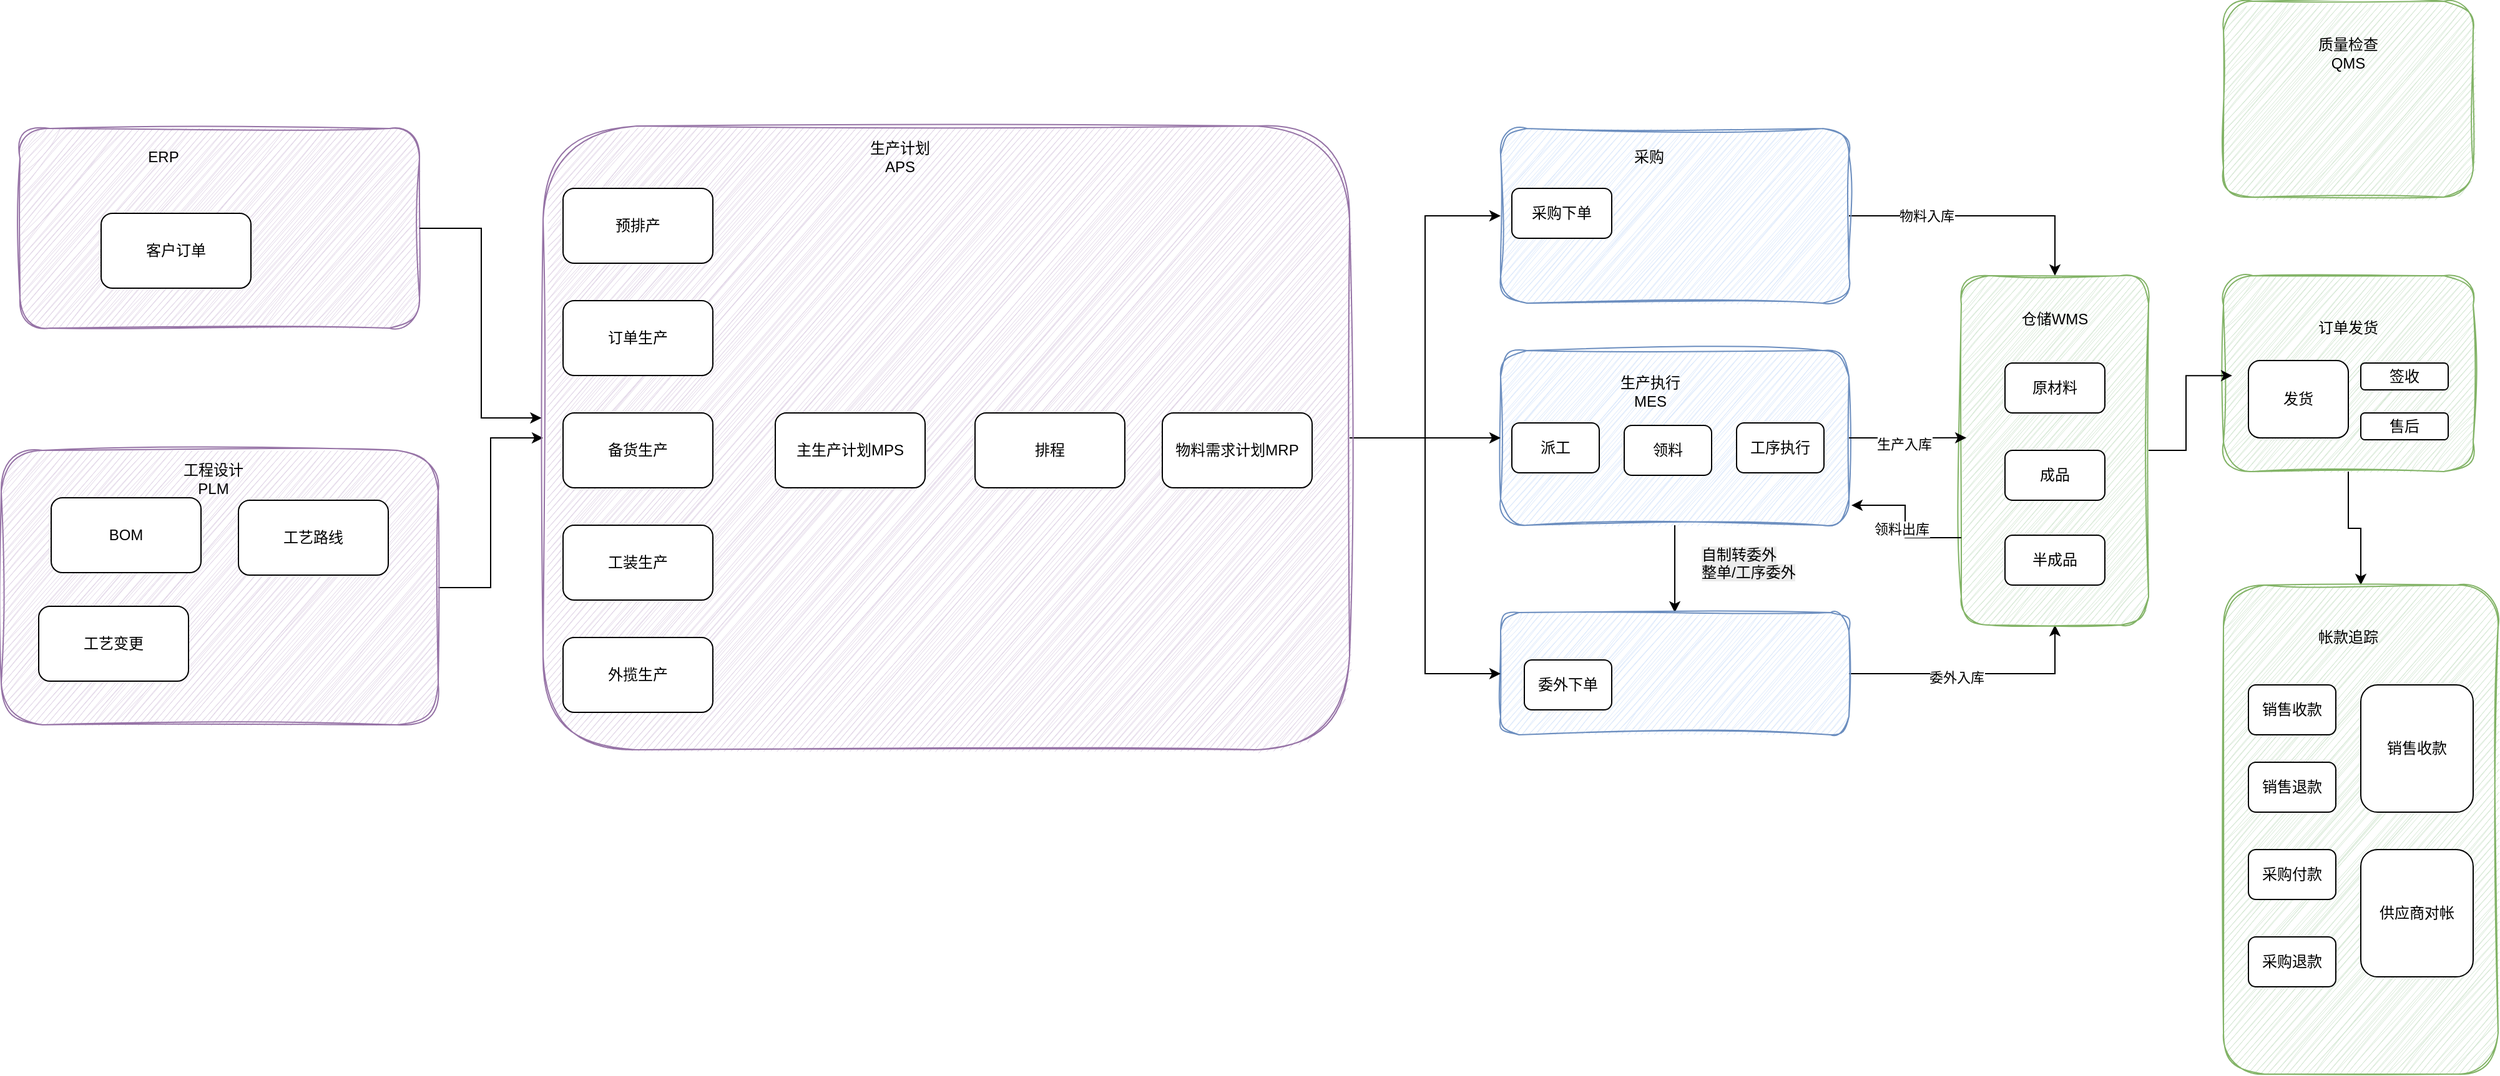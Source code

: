 <mxfile version="27.1.5">
  <diagram name="第 1 页" id="P-wkzjx2k7ZGJkpA4Eae">
    <mxGraphModel dx="2885" dy="1116" grid="1" gridSize="10" guides="1" tooltips="1" connect="1" arrows="1" fold="1" page="1" pageScale="1" pageWidth="827" pageHeight="1169" math="0" shadow="0">
      <root>
        <mxCell id="0" />
        <mxCell id="1" parent="0" />
        <mxCell id="Gtzy-uiWqUcAj5QwXKWF-51" value="" style="rounded=1;whiteSpace=wrap;html=1;sketch=1;curveFitting=1;jiggle=2;fillColor=#e1d5e7;strokeColor=#9673a6;" vertex="1" parent="1">
          <mxGeometry x="-65" y="182" width="320" height="160" as="geometry" />
        </mxCell>
        <mxCell id="Gtzy-uiWqUcAj5QwXKWF-56" style="edgeStyle=orthogonalEdgeStyle;rounded=0;orthogonalLoop=1;jettySize=auto;html=1;exitX=1;exitY=0.5;exitDx=0;exitDy=0;entryX=0;entryY=0.5;entryDx=0;entryDy=0;" edge="1" parent="1" source="Gtzy-uiWqUcAj5QwXKWF-52" target="Gtzy-uiWqUcAj5QwXKWF-11">
          <mxGeometry relative="1" as="geometry" />
        </mxCell>
        <mxCell id="Gtzy-uiWqUcAj5QwXKWF-52" value="" style="rounded=1;whiteSpace=wrap;html=1;sketch=1;curveFitting=1;jiggle=2;fillColor=#e1d5e7;strokeColor=#9673a6;" vertex="1" parent="1">
          <mxGeometry x="-80" y="440" width="350" height="220" as="geometry" />
        </mxCell>
        <mxCell id="Gtzy-uiWqUcAj5QwXKWF-46" style="edgeStyle=orthogonalEdgeStyle;rounded=0;orthogonalLoop=1;jettySize=auto;html=1;exitX=1;exitY=0.5;exitDx=0;exitDy=0;entryX=0.5;entryY=0;entryDx=0;entryDy=0;" edge="1" parent="1" source="Gtzy-uiWqUcAj5QwXKWF-17" target="Gtzy-uiWqUcAj5QwXKWF-27">
          <mxGeometry relative="1" as="geometry" />
        </mxCell>
        <mxCell id="Gtzy-uiWqUcAj5QwXKWF-47" value="物料入库" style="edgeLabel;html=1;align=center;verticalAlign=middle;resizable=0;points=[];" vertex="1" connectable="0" parent="Gtzy-uiWqUcAj5QwXKWF-46">
          <mxGeometry x="-0.418" relative="1" as="geometry">
            <mxPoint as="offset" />
          </mxGeometry>
        </mxCell>
        <mxCell id="Gtzy-uiWqUcAj5QwXKWF-17" value="" style="rounded=1;whiteSpace=wrap;html=1;fillColor=#dae8fc;strokeColor=#6c8ebf;sketch=1;curveFitting=1;jiggle=2;" vertex="1" parent="1">
          <mxGeometry x="1121" y="182" width="279" height="140" as="geometry" />
        </mxCell>
        <mxCell id="Gtzy-uiWqUcAj5QwXKWF-41" style="edgeStyle=orthogonalEdgeStyle;rounded=0;orthogonalLoop=1;jettySize=auto;html=1;exitX=0.5;exitY=1;exitDx=0;exitDy=0;entryX=0.5;entryY=0;entryDx=0;entryDy=0;" edge="1" parent="1" source="Gtzy-uiWqUcAj5QwXKWF-18" target="Gtzy-uiWqUcAj5QwXKWF-19">
          <mxGeometry relative="1" as="geometry" />
        </mxCell>
        <mxCell id="Gtzy-uiWqUcAj5QwXKWF-18" value="" style="rounded=1;whiteSpace=wrap;html=1;fillColor=#dae8fc;strokeColor=#6c8ebf;shadow=0;sketch=1;curveFitting=1;jiggle=2;" vertex="1" parent="1">
          <mxGeometry x="1121" y="360" width="279" height="140" as="geometry" />
        </mxCell>
        <mxCell id="Gtzy-uiWqUcAj5QwXKWF-32" style="edgeStyle=orthogonalEdgeStyle;rounded=0;orthogonalLoop=1;jettySize=auto;html=1;exitX=1;exitY=0.5;exitDx=0;exitDy=0;entryX=0.5;entryY=1;entryDx=0;entryDy=0;" edge="1" parent="1" source="Gtzy-uiWqUcAj5QwXKWF-19" target="Gtzy-uiWqUcAj5QwXKWF-27">
          <mxGeometry relative="1" as="geometry" />
        </mxCell>
        <mxCell id="Gtzy-uiWqUcAj5QwXKWF-33" value="委外入库" style="edgeLabel;html=1;align=center;verticalAlign=middle;resizable=0;points=[];" vertex="1" connectable="0" parent="Gtzy-uiWqUcAj5QwXKWF-32">
          <mxGeometry x="-0.161" y="-3" relative="1" as="geometry">
            <mxPoint as="offset" />
          </mxGeometry>
        </mxCell>
        <mxCell id="Gtzy-uiWqUcAj5QwXKWF-19" value="" style="rounded=1;whiteSpace=wrap;html=1;fillColor=#dae8fc;strokeColor=#6c8ebf;shadow=0;glass=0;sketch=1;curveFitting=1;jiggle=2;" vertex="1" parent="1">
          <mxGeometry x="1121" y="570" width="279" height="98" as="geometry" />
        </mxCell>
        <mxCell id="Gtzy-uiWqUcAj5QwXKWF-24" style="edgeStyle=orthogonalEdgeStyle;rounded=0;orthogonalLoop=1;jettySize=auto;html=1;exitX=1;exitY=0.5;exitDx=0;exitDy=0;entryX=0;entryY=0.5;entryDx=0;entryDy=0;" edge="1" parent="1" source="Gtzy-uiWqUcAj5QwXKWF-11" target="Gtzy-uiWqUcAj5QwXKWF-17">
          <mxGeometry relative="1" as="geometry" />
        </mxCell>
        <mxCell id="Gtzy-uiWqUcAj5QwXKWF-25" style="edgeStyle=orthogonalEdgeStyle;rounded=0;orthogonalLoop=1;jettySize=auto;html=1;exitX=1;exitY=0.5;exitDx=0;exitDy=0;entryX=0;entryY=0.5;entryDx=0;entryDy=0;" edge="1" parent="1" source="Gtzy-uiWqUcAj5QwXKWF-11" target="Gtzy-uiWqUcAj5QwXKWF-18">
          <mxGeometry relative="1" as="geometry" />
        </mxCell>
        <mxCell id="Gtzy-uiWqUcAj5QwXKWF-26" style="edgeStyle=orthogonalEdgeStyle;rounded=0;orthogonalLoop=1;jettySize=auto;html=1;exitX=1;exitY=0.5;exitDx=0;exitDy=0;entryX=0;entryY=0.5;entryDx=0;entryDy=0;" edge="1" parent="1" source="Gtzy-uiWqUcAj5QwXKWF-11" target="Gtzy-uiWqUcAj5QwXKWF-19">
          <mxGeometry relative="1" as="geometry" />
        </mxCell>
        <mxCell id="Gtzy-uiWqUcAj5QwXKWF-11" value="" style="rounded=1;whiteSpace=wrap;html=1;sketch=1;curveFitting=1;jiggle=2;fillColor=#e1d5e7;strokeColor=#9673a6;" vertex="1" parent="1">
          <mxGeometry x="354" y="180" width="646" height="500" as="geometry" />
        </mxCell>
        <mxCell id="vl6X_LM82_p3VvOa5xrB-1" value="客户订单" style="rounded=1;whiteSpace=wrap;html=1;" parent="1" vertex="1">
          <mxGeometry y="250" width="120" height="60" as="geometry" />
        </mxCell>
        <mxCell id="Gtzy-uiWqUcAj5QwXKWF-1" value="订单生产" style="rounded=1;whiteSpace=wrap;html=1;" vertex="1" parent="1">
          <mxGeometry x="370" y="320" width="120" height="60" as="geometry" />
        </mxCell>
        <mxCell id="Gtzy-uiWqUcAj5QwXKWF-2" value="备货生产" style="rounded=1;whiteSpace=wrap;html=1;" vertex="1" parent="1">
          <mxGeometry x="370" y="410" width="120" height="60" as="geometry" />
        </mxCell>
        <mxCell id="Gtzy-uiWqUcAj5QwXKWF-3" value="工装生产" style="rounded=1;whiteSpace=wrap;html=1;" vertex="1" parent="1">
          <mxGeometry x="370" y="500" width="120" height="60" as="geometry" />
        </mxCell>
        <mxCell id="Gtzy-uiWqUcAj5QwXKWF-4" value="外揽生产" style="rounded=1;whiteSpace=wrap;html=1;" vertex="1" parent="1">
          <mxGeometry x="370" y="590" width="120" height="60" as="geometry" />
        </mxCell>
        <mxCell id="Gtzy-uiWqUcAj5QwXKWF-5" value="预排产" style="rounded=1;whiteSpace=wrap;html=1;" vertex="1" parent="1">
          <mxGeometry x="370" y="230" width="120" height="60" as="geometry" />
        </mxCell>
        <mxCell id="Gtzy-uiWqUcAj5QwXKWF-6" value="主生产计划MPS" style="rounded=1;whiteSpace=wrap;html=1;" vertex="1" parent="1">
          <mxGeometry x="540" y="410" width="120" height="60" as="geometry" />
        </mxCell>
        <mxCell id="Gtzy-uiWqUcAj5QwXKWF-7" value="BOM" style="rounded=1;whiteSpace=wrap;html=1;" vertex="1" parent="1">
          <mxGeometry x="-40" y="478" width="120" height="60" as="geometry" />
        </mxCell>
        <mxCell id="Gtzy-uiWqUcAj5QwXKWF-8" value="排程" style="rounded=1;whiteSpace=wrap;html=1;" vertex="1" parent="1">
          <mxGeometry x="700" y="410" width="120" height="60" as="geometry" />
        </mxCell>
        <mxCell id="Gtzy-uiWqUcAj5QwXKWF-9" value="物料需求计划MRP" style="rounded=1;whiteSpace=wrap;html=1;" vertex="1" parent="1">
          <mxGeometry x="850" y="410" width="120" height="60" as="geometry" />
        </mxCell>
        <mxCell id="Gtzy-uiWqUcAj5QwXKWF-12" value="采购下单" style="rounded=1;whiteSpace=wrap;html=1;" vertex="1" parent="1">
          <mxGeometry x="1130" y="230" width="80" height="40" as="geometry" />
        </mxCell>
        <mxCell id="Gtzy-uiWqUcAj5QwXKWF-13" value="派工" style="rounded=1;whiteSpace=wrap;html=1;" vertex="1" parent="1">
          <mxGeometry x="1130" y="418" width="70" height="40" as="geometry" />
        </mxCell>
        <mxCell id="Gtzy-uiWqUcAj5QwXKWF-14" value="委外下单" style="rounded=1;whiteSpace=wrap;html=1;" vertex="1" parent="1">
          <mxGeometry x="1140" y="608" width="70" height="40" as="geometry" />
        </mxCell>
        <mxCell id="Gtzy-uiWqUcAj5QwXKWF-20" value="采购" style="text;html=1;align=center;verticalAlign=middle;whiteSpace=wrap;rounded=0;" vertex="1" parent="1">
          <mxGeometry x="1210" y="190" width="60" height="30" as="geometry" />
        </mxCell>
        <mxCell id="Gtzy-uiWqUcAj5QwXKWF-21" value="生产计划APS" style="text;html=1;align=center;verticalAlign=middle;whiteSpace=wrap;rounded=0;" vertex="1" parent="1">
          <mxGeometry x="610" y="190" width="60" height="30" as="geometry" />
        </mxCell>
        <mxCell id="Gtzy-uiWqUcAj5QwXKWF-22" value="生产执行MES" style="text;html=1;align=center;verticalAlign=middle;whiteSpace=wrap;rounded=0;" vertex="1" parent="1">
          <mxGeometry x="1211" y="378" width="60" height="30" as="geometry" />
        </mxCell>
        <mxCell id="Gtzy-uiWqUcAj5QwXKWF-27" value="" style="rounded=1;whiteSpace=wrap;html=1;fillColor=#d5e8d4;strokeColor=#82b366;shadow=0;sketch=1;curveFitting=1;jiggle=2;" vertex="1" parent="1">
          <mxGeometry x="1490" y="300" width="150" height="280" as="geometry" />
        </mxCell>
        <mxCell id="Gtzy-uiWqUcAj5QwXKWF-28" value="仓储WMS" style="text;html=1;align=center;verticalAlign=middle;whiteSpace=wrap;rounded=0;" vertex="1" parent="1">
          <mxGeometry x="1535" y="320" width="60" height="30" as="geometry" />
        </mxCell>
        <mxCell id="Gtzy-uiWqUcAj5QwXKWF-29" value="原材料" style="rounded=1;whiteSpace=wrap;html=1;" vertex="1" parent="1">
          <mxGeometry x="1525" y="370" width="80" height="40" as="geometry" />
        </mxCell>
        <mxCell id="Gtzy-uiWqUcAj5QwXKWF-30" value="成品" style="rounded=1;whiteSpace=wrap;html=1;" vertex="1" parent="1">
          <mxGeometry x="1525" y="440" width="80" height="40" as="geometry" />
        </mxCell>
        <mxCell id="Gtzy-uiWqUcAj5QwXKWF-31" value="半成品" style="rounded=1;whiteSpace=wrap;html=1;" vertex="1" parent="1">
          <mxGeometry x="1525" y="508" width="80" height="40" as="geometry" />
        </mxCell>
        <mxCell id="Gtzy-uiWqUcAj5QwXKWF-34" style="edgeStyle=orthogonalEdgeStyle;rounded=0;orthogonalLoop=1;jettySize=auto;html=1;exitX=1;exitY=0.5;exitDx=0;exitDy=0;entryX=0.027;entryY=0.464;entryDx=0;entryDy=0;entryPerimeter=0;" edge="1" parent="1" source="Gtzy-uiWqUcAj5QwXKWF-18" target="Gtzy-uiWqUcAj5QwXKWF-27">
          <mxGeometry relative="1" as="geometry" />
        </mxCell>
        <mxCell id="Gtzy-uiWqUcAj5QwXKWF-35" value="生产入库" style="edgeLabel;html=1;align=center;verticalAlign=middle;resizable=0;points=[];" vertex="1" connectable="0" parent="Gtzy-uiWqUcAj5QwXKWF-34">
          <mxGeometry x="-0.044" y="-5" relative="1" as="geometry">
            <mxPoint x="-1" as="offset" />
          </mxGeometry>
        </mxCell>
        <mxCell id="Gtzy-uiWqUcAj5QwXKWF-36" style="edgeStyle=orthogonalEdgeStyle;rounded=0;orthogonalLoop=1;jettySize=auto;html=1;exitX=0;exitY=0.75;exitDx=0;exitDy=0;entryX=1.007;entryY=0.886;entryDx=0;entryDy=0;entryPerimeter=0;" edge="1" parent="1" source="Gtzy-uiWqUcAj5QwXKWF-27" target="Gtzy-uiWqUcAj5QwXKWF-18">
          <mxGeometry relative="1" as="geometry" />
        </mxCell>
        <mxCell id="Gtzy-uiWqUcAj5QwXKWF-37" value="领料出库" style="edgeLabel;html=1;align=center;verticalAlign=middle;resizable=0;points=[];" vertex="1" connectable="0" parent="Gtzy-uiWqUcAj5QwXKWF-36">
          <mxGeometry x="-0.088" y="3" relative="1" as="geometry">
            <mxPoint as="offset" />
          </mxGeometry>
        </mxCell>
        <mxCell id="Gtzy-uiWqUcAj5QwXKWF-43" value="&lt;span style=&quot;color: rgb(0, 0, 0); font-family: Helvetica; font-size: 12px; font-style: normal; font-variant-ligatures: normal; font-variant-caps: normal; font-weight: 400; letter-spacing: normal; orphans: 2; text-align: center; text-indent: 0px; text-transform: none; widows: 2; word-spacing: 0px; -webkit-text-stroke-width: 0px; white-space: normal; background-color: rgb(236, 236, 236); text-decoration-thickness: initial; text-decoration-style: initial; text-decoration-color: initial; display: inline !important; float: none;&quot;&gt;自制转委外&lt;/span&gt;&lt;br style=&quot;forced-color-adjust: none; color: rgb(0, 0, 0); font-family: Helvetica; font-size: 12px; font-style: normal; font-variant-ligatures: normal; font-variant-caps: normal; font-weight: 400; letter-spacing: normal; orphans: 2; text-align: center; text-indent: 0px; text-transform: none; widows: 2; word-spacing: 0px; -webkit-text-stroke-width: 0px; white-space: normal; background-color: rgb(236, 236, 236); text-decoration-thickness: initial; text-decoration-style: initial; text-decoration-color: initial;&quot;&gt;&lt;span style=&quot;color: rgb(0, 0, 0); font-family: Helvetica; font-size: 12px; font-style: normal; font-variant-ligatures: normal; font-variant-caps: normal; font-weight: 400; letter-spacing: normal; orphans: 2; text-align: center; text-indent: 0px; text-transform: none; widows: 2; word-spacing: 0px; -webkit-text-stroke-width: 0px; white-space: normal; background-color: rgb(236, 236, 236); text-decoration-thickness: initial; text-decoration-style: initial; text-decoration-color: initial; display: inline !important; float: none;&quot;&gt;整单/工序委外&lt;/span&gt;" style="text;whiteSpace=wrap;html=1;" vertex="1" parent="1">
          <mxGeometry x="1280" y="510" width="110" height="50" as="geometry" />
        </mxCell>
        <mxCell id="Gtzy-uiWqUcAj5QwXKWF-44" value="领料" style="rounded=1;whiteSpace=wrap;html=1;" vertex="1" parent="1">
          <mxGeometry x="1220" y="420" width="70" height="40" as="geometry" />
        </mxCell>
        <mxCell id="Gtzy-uiWqUcAj5QwXKWF-45" value="工序执行" style="rounded=1;whiteSpace=wrap;html=1;" vertex="1" parent="1">
          <mxGeometry x="1310" y="418" width="70" height="40" as="geometry" />
        </mxCell>
        <mxCell id="Gtzy-uiWqUcAj5QwXKWF-48" value="工艺路线" style="rounded=1;whiteSpace=wrap;html=1;" vertex="1" parent="1">
          <mxGeometry x="110" y="480" width="120" height="60" as="geometry" />
        </mxCell>
        <mxCell id="Gtzy-uiWqUcAj5QwXKWF-49" value="工艺变更" style="rounded=1;whiteSpace=wrap;html=1;" vertex="1" parent="1">
          <mxGeometry x="-50" y="565" width="120" height="60" as="geometry" />
        </mxCell>
        <mxCell id="Gtzy-uiWqUcAj5QwXKWF-53" value="ERP" style="text;html=1;align=center;verticalAlign=middle;whiteSpace=wrap;rounded=0;" vertex="1" parent="1">
          <mxGeometry x="20" y="190" width="60" height="30" as="geometry" />
        </mxCell>
        <mxCell id="Gtzy-uiWqUcAj5QwXKWF-54" value="工程设计PLM" style="text;html=1;align=center;verticalAlign=middle;whiteSpace=wrap;rounded=0;" vertex="1" parent="1">
          <mxGeometry x="60" y="448" width="60" height="30" as="geometry" />
        </mxCell>
        <mxCell id="Gtzy-uiWqUcAj5QwXKWF-55" style="edgeStyle=orthogonalEdgeStyle;rounded=0;orthogonalLoop=1;jettySize=auto;html=1;exitX=1;exitY=0.5;exitDx=0;exitDy=0;entryX=-0.002;entryY=0.468;entryDx=0;entryDy=0;entryPerimeter=0;" edge="1" parent="1" source="Gtzy-uiWqUcAj5QwXKWF-51" target="Gtzy-uiWqUcAj5QwXKWF-11">
          <mxGeometry relative="1" as="geometry" />
        </mxCell>
        <mxCell id="Gtzy-uiWqUcAj5QwXKWF-57" value="" style="rounded=1;whiteSpace=wrap;html=1;fillColor=#d5e8d4;strokeColor=#82b366;shadow=0;sketch=1;curveFitting=1;jiggle=2;" vertex="1" parent="1">
          <mxGeometry x="1700" y="80" width="200" height="157" as="geometry" />
        </mxCell>
        <mxCell id="Gtzy-uiWqUcAj5QwXKWF-59" value="质量检查QMS" style="text;html=1;align=center;verticalAlign=middle;whiteSpace=wrap;rounded=0;" vertex="1" parent="1">
          <mxGeometry x="1770" y="107" width="60" height="30" as="geometry" />
        </mxCell>
        <mxCell id="Gtzy-uiWqUcAj5QwXKWF-71" style="edgeStyle=orthogonalEdgeStyle;rounded=0;orthogonalLoop=1;jettySize=auto;html=1;exitX=0.5;exitY=1;exitDx=0;exitDy=0;entryX=0.5;entryY=0;entryDx=0;entryDy=0;" edge="1" parent="1" source="Gtzy-uiWqUcAj5QwXKWF-60" target="Gtzy-uiWqUcAj5QwXKWF-65">
          <mxGeometry relative="1" as="geometry" />
        </mxCell>
        <mxCell id="Gtzy-uiWqUcAj5QwXKWF-60" value="" style="rounded=1;whiteSpace=wrap;html=1;fillColor=#d5e8d4;strokeColor=#82b366;shadow=0;sketch=1;curveFitting=1;jiggle=2;" vertex="1" parent="1">
          <mxGeometry x="1700" y="300" width="200" height="157" as="geometry" />
        </mxCell>
        <mxCell id="Gtzy-uiWqUcAj5QwXKWF-61" value="发货" style="rounded=1;whiteSpace=wrap;html=1;" vertex="1" parent="1">
          <mxGeometry x="1720" y="368" width="80" height="62" as="geometry" />
        </mxCell>
        <mxCell id="Gtzy-uiWqUcAj5QwXKWF-62" value="订单发货" style="text;html=1;align=center;verticalAlign=middle;whiteSpace=wrap;rounded=0;" vertex="1" parent="1">
          <mxGeometry x="1770" y="327" width="60" height="30" as="geometry" />
        </mxCell>
        <mxCell id="Gtzy-uiWqUcAj5QwXKWF-63" value="签收" style="rounded=1;whiteSpace=wrap;html=1;" vertex="1" parent="1">
          <mxGeometry x="1810" y="370" width="70" height="21.5" as="geometry" />
        </mxCell>
        <mxCell id="Gtzy-uiWqUcAj5QwXKWF-64" value="售后" style="rounded=1;whiteSpace=wrap;html=1;" vertex="1" parent="1">
          <mxGeometry x="1810" y="410" width="70" height="21.5" as="geometry" />
        </mxCell>
        <mxCell id="Gtzy-uiWqUcAj5QwXKWF-65" value="" style="rounded=1;whiteSpace=wrap;html=1;fillColor=#d5e8d4;strokeColor=#82b366;shadow=0;sketch=1;curveFitting=1;jiggle=2;" vertex="1" parent="1">
          <mxGeometry x="1700" y="548" width="220" height="392" as="geometry" />
        </mxCell>
        <mxCell id="Gtzy-uiWqUcAj5QwXKWF-66" value="销售收款" style="rounded=1;whiteSpace=wrap;html=1;" vertex="1" parent="1">
          <mxGeometry x="1720" y="628" width="70" height="40" as="geometry" />
        </mxCell>
        <mxCell id="Gtzy-uiWqUcAj5QwXKWF-67" value="帐款追踪" style="text;html=1;align=center;verticalAlign=middle;whiteSpace=wrap;rounded=0;" vertex="1" parent="1">
          <mxGeometry x="1770" y="575" width="60" height="30" as="geometry" />
        </mxCell>
        <mxCell id="Gtzy-uiWqUcAj5QwXKWF-70" style="edgeStyle=orthogonalEdgeStyle;rounded=0;orthogonalLoop=1;jettySize=auto;html=1;exitX=1;exitY=0.5;exitDx=0;exitDy=0;entryX=0.035;entryY=0.51;entryDx=0;entryDy=0;entryPerimeter=0;" edge="1" parent="1" source="Gtzy-uiWqUcAj5QwXKWF-27" target="Gtzy-uiWqUcAj5QwXKWF-60">
          <mxGeometry relative="1" as="geometry" />
        </mxCell>
        <mxCell id="Gtzy-uiWqUcAj5QwXKWF-72" value="销售退款" style="rounded=1;whiteSpace=wrap;html=1;" vertex="1" parent="1">
          <mxGeometry x="1720" y="690" width="70" height="40" as="geometry" />
        </mxCell>
        <mxCell id="Gtzy-uiWqUcAj5QwXKWF-73" value="采购付款" style="rounded=1;whiteSpace=wrap;html=1;" vertex="1" parent="1">
          <mxGeometry x="1720" y="760" width="70" height="40" as="geometry" />
        </mxCell>
        <mxCell id="Gtzy-uiWqUcAj5QwXKWF-74" value="采购退款" style="rounded=1;whiteSpace=wrap;html=1;" vertex="1" parent="1">
          <mxGeometry x="1720" y="830" width="70" height="40" as="geometry" />
        </mxCell>
        <mxCell id="Gtzy-uiWqUcAj5QwXKWF-75" value="销售收款" style="rounded=1;whiteSpace=wrap;html=1;" vertex="1" parent="1">
          <mxGeometry x="1810" y="628" width="90" height="102" as="geometry" />
        </mxCell>
        <mxCell id="Gtzy-uiWqUcAj5QwXKWF-76" value="供应商对帐" style="rounded=1;whiteSpace=wrap;html=1;" vertex="1" parent="1">
          <mxGeometry x="1810" y="760" width="90" height="102" as="geometry" />
        </mxCell>
      </root>
    </mxGraphModel>
  </diagram>
</mxfile>
